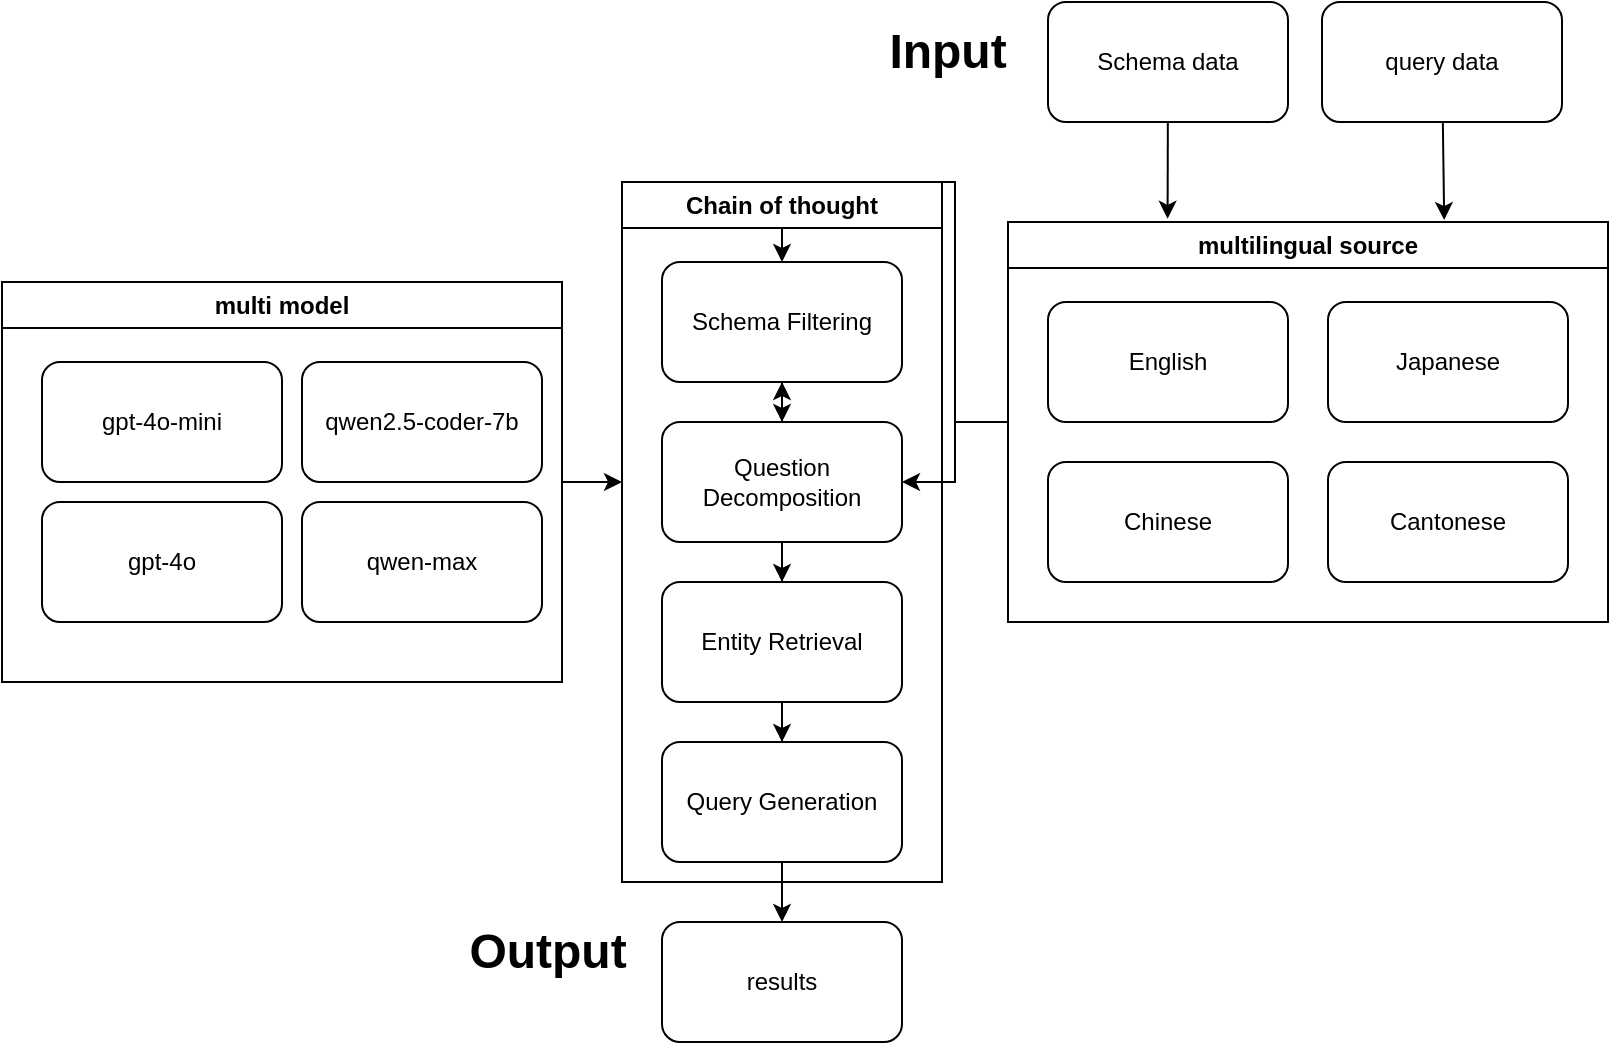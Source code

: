 <mxfile version="25.0.1">
  <diagram name="第 1 页" id="JG01xrsF9quzOp1yf7Km">
    <mxGraphModel dx="1246" dy="652" grid="1" gridSize="10" guides="1" tooltips="1" connect="1" arrows="1" fold="1" page="1" pageScale="1" pageWidth="827" pageHeight="1169" math="0" shadow="0">
      <root>
        <mxCell id="0" />
        <mxCell id="1" parent="0" />
        <mxCell id="wmGpJ83tDG2RF87VbaFP-17" style="edgeStyle=orthogonalEdgeStyle;rounded=0;orthogonalLoop=1;jettySize=auto;html=1;entryX=1;entryY=0.5;entryDx=0;entryDy=0;" parent="1" source="wmGpJ83tDG2RF87VbaFP-14" target="wmGpJ83tDG2RF87VbaFP-2" edge="1">
          <mxGeometry relative="1" as="geometry" />
        </mxCell>
        <mxCell id="wmGpJ83tDG2RF87VbaFP-18" style="edgeStyle=orthogonalEdgeStyle;rounded=0;orthogonalLoop=1;jettySize=auto;html=1;entryX=0.5;entryY=0;entryDx=0;entryDy=0;" parent="1" source="wmGpJ83tDG2RF87VbaFP-14" target="wmGpJ83tDG2RF87VbaFP-1" edge="1">
          <mxGeometry relative="1" as="geometry" />
        </mxCell>
        <mxCell id="wmGpJ83tDG2RF87VbaFP-14" value="multilingual source" style="swimlane;whiteSpace=wrap;html=1;" parent="1" vertex="1">
          <mxGeometry x="520" y="120" width="300" height="200" as="geometry" />
        </mxCell>
        <mxCell id="wmGpJ83tDG2RF87VbaFP-8" value="English" style="rounded=1;whiteSpace=wrap;html=1;" parent="wmGpJ83tDG2RF87VbaFP-14" vertex="1">
          <mxGeometry x="20" y="40" width="120" height="60" as="geometry" />
        </mxCell>
        <mxCell id="wmGpJ83tDG2RF87VbaFP-9" value="Chinese" style="rounded=1;whiteSpace=wrap;html=1;" parent="wmGpJ83tDG2RF87VbaFP-14" vertex="1">
          <mxGeometry x="20" y="120" width="120" height="60" as="geometry" />
        </mxCell>
        <mxCell id="wmGpJ83tDG2RF87VbaFP-11" value="Japanese" style="rounded=1;whiteSpace=wrap;html=1;" parent="wmGpJ83tDG2RF87VbaFP-14" vertex="1">
          <mxGeometry x="160" y="40" width="120" height="60" as="geometry" />
        </mxCell>
        <mxCell id="wmGpJ83tDG2RF87VbaFP-12" value="Cantonese" style="rounded=1;whiteSpace=wrap;html=1;" parent="wmGpJ83tDG2RF87VbaFP-14" vertex="1">
          <mxGeometry x="160" y="120" width="120" height="60" as="geometry" />
        </mxCell>
        <mxCell id="wmGpJ83tDG2RF87VbaFP-20" style="rounded=0;orthogonalLoop=1;jettySize=auto;html=1;entryX=0.266;entryY=-0.008;entryDx=0;entryDy=0;entryPerimeter=0;" parent="1" source="wmGpJ83tDG2RF87VbaFP-19" edge="1" target="wmGpJ83tDG2RF87VbaFP-14">
          <mxGeometry relative="1" as="geometry">
            <mxPoint x="607" y="200" as="targetPoint" />
          </mxGeometry>
        </mxCell>
        <mxCell id="wmGpJ83tDG2RF87VbaFP-19" value="Schema data" style="rounded=1;whiteSpace=wrap;html=1;" parent="1" vertex="1">
          <mxGeometry x="540" y="10" width="120" height="60" as="geometry" />
        </mxCell>
        <mxCell id="wmGpJ83tDG2RF87VbaFP-21" value="query data" style="rounded=1;whiteSpace=wrap;html=1;" parent="1" vertex="1">
          <mxGeometry x="677" y="10" width="120" height="60" as="geometry" />
        </mxCell>
        <mxCell id="wmGpJ83tDG2RF87VbaFP-23" style="rounded=0;orthogonalLoop=1;jettySize=auto;html=1;entryX=0.727;entryY=-0.005;entryDx=0;entryDy=0;entryPerimeter=0;" parent="1" source="wmGpJ83tDG2RF87VbaFP-21" target="wmGpJ83tDG2RF87VbaFP-14" edge="1">
          <mxGeometry relative="1" as="geometry">
            <mxPoint x="737" y="200" as="targetPoint" />
          </mxGeometry>
        </mxCell>
        <mxCell id="wmGpJ83tDG2RF87VbaFP-24" value="Chain of thought" style="swimlane;whiteSpace=wrap;html=1;" parent="1" vertex="1">
          <mxGeometry x="327" y="100" width="160" height="350" as="geometry" />
        </mxCell>
        <mxCell id="wmGpJ83tDG2RF87VbaFP-3" value="" style="edgeStyle=orthogonalEdgeStyle;rounded=0;orthogonalLoop=1;jettySize=auto;html=1;" parent="wmGpJ83tDG2RF87VbaFP-24" source="wmGpJ83tDG2RF87VbaFP-1" target="wmGpJ83tDG2RF87VbaFP-2" edge="1">
          <mxGeometry relative="1" as="geometry" />
        </mxCell>
        <mxCell id="wmGpJ83tDG2RF87VbaFP-1" value="Schema Filtering" style="rounded=1;whiteSpace=wrap;html=1;" parent="wmGpJ83tDG2RF87VbaFP-24" vertex="1">
          <mxGeometry x="20" y="40" width="120" height="60" as="geometry" />
        </mxCell>
        <mxCell id="wmGpJ83tDG2RF87VbaFP-5" value="" style="edgeStyle=orthogonalEdgeStyle;rounded=0;orthogonalLoop=1;jettySize=auto;html=1;" parent="wmGpJ83tDG2RF87VbaFP-24" source="wmGpJ83tDG2RF87VbaFP-2" target="wmGpJ83tDG2RF87VbaFP-4" edge="1">
          <mxGeometry relative="1" as="geometry" />
        </mxCell>
        <mxCell id="wmGpJ83tDG2RF87VbaFP-25" style="edgeStyle=orthogonalEdgeStyle;rounded=0;orthogonalLoop=1;jettySize=auto;html=1;" parent="wmGpJ83tDG2RF87VbaFP-24" source="wmGpJ83tDG2RF87VbaFP-2" target="wmGpJ83tDG2RF87VbaFP-1" edge="1">
          <mxGeometry relative="1" as="geometry" />
        </mxCell>
        <mxCell id="wmGpJ83tDG2RF87VbaFP-2" value="Question Decomposition" style="rounded=1;whiteSpace=wrap;html=1;" parent="wmGpJ83tDG2RF87VbaFP-24" vertex="1">
          <mxGeometry x="20" y="120" width="120" height="60" as="geometry" />
        </mxCell>
        <mxCell id="wmGpJ83tDG2RF87VbaFP-7" value="" style="edgeStyle=orthogonalEdgeStyle;rounded=0;orthogonalLoop=1;jettySize=auto;html=1;" parent="wmGpJ83tDG2RF87VbaFP-24" source="wmGpJ83tDG2RF87VbaFP-4" target="wmGpJ83tDG2RF87VbaFP-6" edge="1">
          <mxGeometry relative="1" as="geometry" />
        </mxCell>
        <mxCell id="wmGpJ83tDG2RF87VbaFP-4" value="Entity Retrieval" style="rounded=1;whiteSpace=wrap;html=1;" parent="wmGpJ83tDG2RF87VbaFP-24" vertex="1">
          <mxGeometry x="20" y="200" width="120" height="60" as="geometry" />
        </mxCell>
        <mxCell id="wmGpJ83tDG2RF87VbaFP-6" value="Query Generation" style="rounded=1;whiteSpace=wrap;html=1;" parent="wmGpJ83tDG2RF87VbaFP-24" vertex="1">
          <mxGeometry x="20" y="280" width="120" height="60" as="geometry" />
        </mxCell>
        <mxCell id="wmGpJ83tDG2RF87VbaFP-32" style="edgeStyle=orthogonalEdgeStyle;rounded=0;orthogonalLoop=1;jettySize=auto;html=1;" parent="1" source="wmGpJ83tDG2RF87VbaFP-26" edge="1">
          <mxGeometry relative="1" as="geometry">
            <mxPoint x="327" y="250" as="targetPoint" />
          </mxGeometry>
        </mxCell>
        <mxCell id="wmGpJ83tDG2RF87VbaFP-26" value="multi model" style="swimlane;whiteSpace=wrap;html=1;" parent="1" vertex="1">
          <mxGeometry x="17" y="150" width="280" height="200" as="geometry" />
        </mxCell>
        <mxCell id="wmGpJ83tDG2RF87VbaFP-27" value="gpt-4o-mini" style="rounded=1;whiteSpace=wrap;html=1;" parent="wmGpJ83tDG2RF87VbaFP-26" vertex="1">
          <mxGeometry x="20" y="40" width="120" height="60" as="geometry" />
        </mxCell>
        <mxCell id="wmGpJ83tDG2RF87VbaFP-28" value="gpt-4o" style="rounded=1;whiteSpace=wrap;html=1;" parent="wmGpJ83tDG2RF87VbaFP-26" vertex="1">
          <mxGeometry x="20" y="110" width="120" height="60" as="geometry" />
        </mxCell>
        <mxCell id="wmGpJ83tDG2RF87VbaFP-29" value="qwen2.5-coder-7b" style="rounded=1;whiteSpace=wrap;html=1;" parent="wmGpJ83tDG2RF87VbaFP-26" vertex="1">
          <mxGeometry x="150" y="40" width="120" height="60" as="geometry" />
        </mxCell>
        <mxCell id="wmGpJ83tDG2RF87VbaFP-30" value="qwen-max" style="rounded=1;whiteSpace=wrap;html=1;" parent="wmGpJ83tDG2RF87VbaFP-26" vertex="1">
          <mxGeometry x="150" y="110" width="120" height="60" as="geometry" />
        </mxCell>
        <mxCell id="wmGpJ83tDG2RF87VbaFP-34" value="results" style="rounded=1;whiteSpace=wrap;html=1;" parent="1" vertex="1">
          <mxGeometry x="347" y="470" width="120" height="60" as="geometry" />
        </mxCell>
        <mxCell id="wmGpJ83tDG2RF87VbaFP-33" style="edgeStyle=orthogonalEdgeStyle;rounded=0;orthogonalLoop=1;jettySize=auto;html=1;entryX=0.5;entryY=0;entryDx=0;entryDy=0;" parent="1" source="wmGpJ83tDG2RF87VbaFP-6" target="wmGpJ83tDG2RF87VbaFP-34" edge="1">
          <mxGeometry relative="1" as="geometry">
            <mxPoint x="407" y="550.0" as="targetPoint" />
          </mxGeometry>
        </mxCell>
        <mxCell id="wmGpJ83tDG2RF87VbaFP-35" value="Input" style="text;html=1;align=center;verticalAlign=middle;whiteSpace=wrap;rounded=0;fontStyle=1;fontSize=24;" parent="1" vertex="1">
          <mxGeometry x="460" y="20" width="60" height="30" as="geometry" />
        </mxCell>
        <mxCell id="_GhvVzFYCmL9CCvmGtRm-1" value="Output" style="text;html=1;align=center;verticalAlign=middle;whiteSpace=wrap;rounded=0;fontStyle=1;fontSize=24;" vertex="1" parent="1">
          <mxGeometry x="260" y="470" width="60" height="30" as="geometry" />
        </mxCell>
      </root>
    </mxGraphModel>
  </diagram>
</mxfile>
